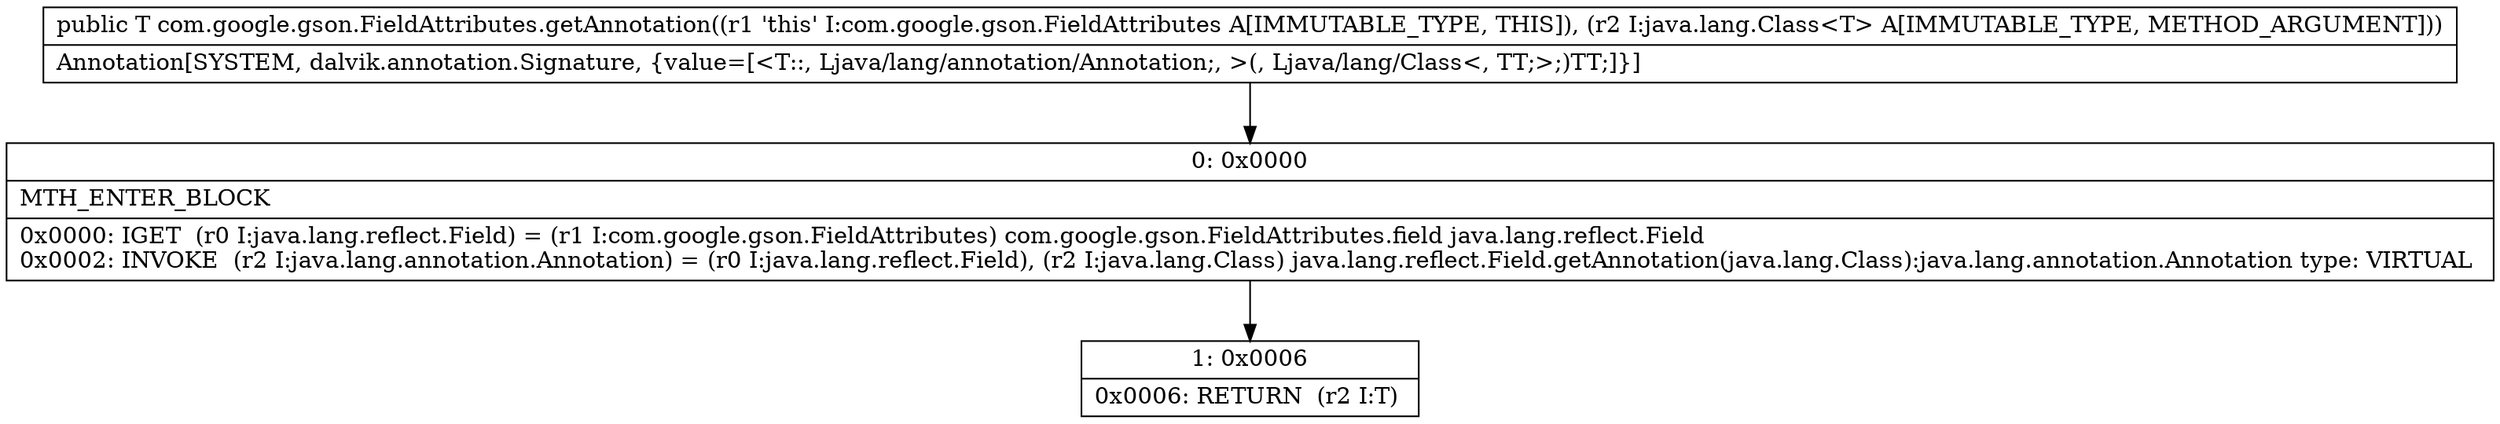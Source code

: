 digraph "CFG forcom.google.gson.FieldAttributes.getAnnotation(Ljava\/lang\/Class;)Ljava\/lang\/annotation\/Annotation;" {
Node_0 [shape=record,label="{0\:\ 0x0000|MTH_ENTER_BLOCK\l|0x0000: IGET  (r0 I:java.lang.reflect.Field) = (r1 I:com.google.gson.FieldAttributes) com.google.gson.FieldAttributes.field java.lang.reflect.Field \l0x0002: INVOKE  (r2 I:java.lang.annotation.Annotation) = (r0 I:java.lang.reflect.Field), (r2 I:java.lang.Class) java.lang.reflect.Field.getAnnotation(java.lang.Class):java.lang.annotation.Annotation type: VIRTUAL \l}"];
Node_1 [shape=record,label="{1\:\ 0x0006|0x0006: RETURN  (r2 I:T) \l}"];
MethodNode[shape=record,label="{public T com.google.gson.FieldAttributes.getAnnotation((r1 'this' I:com.google.gson.FieldAttributes A[IMMUTABLE_TYPE, THIS]), (r2 I:java.lang.Class\<T\> A[IMMUTABLE_TYPE, METHOD_ARGUMENT]))  | Annotation[SYSTEM, dalvik.annotation.Signature, \{value=[\<T::, Ljava\/lang\/annotation\/Annotation;, \>(, Ljava\/lang\/Class\<, TT;\>;)TT;]\}]\l}"];
MethodNode -> Node_0;
Node_0 -> Node_1;
}

